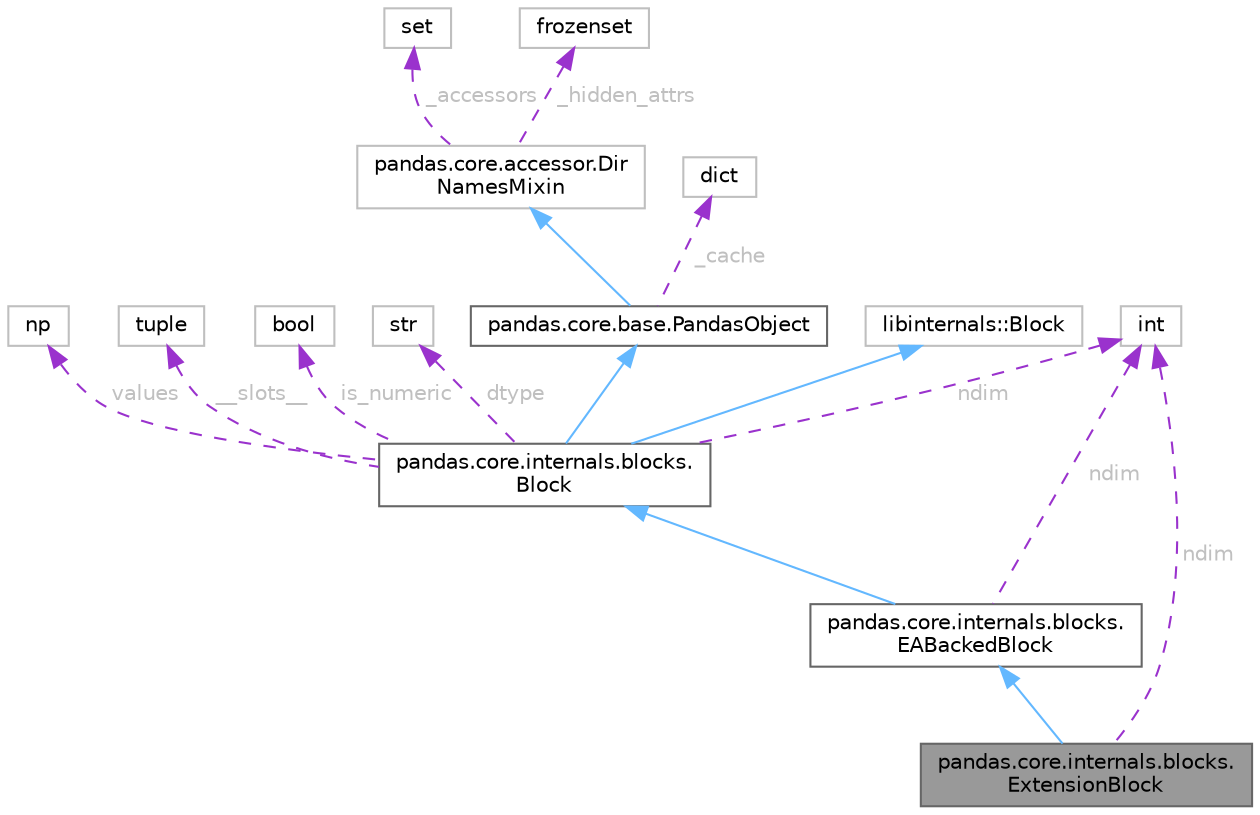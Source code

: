digraph "pandas.core.internals.blocks.ExtensionBlock"
{
 // LATEX_PDF_SIZE
  bgcolor="transparent";
  edge [fontname=Helvetica,fontsize=10,labelfontname=Helvetica,labelfontsize=10];
  node [fontname=Helvetica,fontsize=10,shape=box,height=0.2,width=0.4];
  Node1 [id="Node000001",label="pandas.core.internals.blocks.\lExtensionBlock",height=0.2,width=0.4,color="gray40", fillcolor="grey60", style="filled", fontcolor="black",tooltip=" "];
  Node2 -> Node1 [id="edge16_Node000001_Node000002",dir="back",color="steelblue1",style="solid",tooltip=" "];
  Node2 [id="Node000002",label="pandas.core.internals.blocks.\lEABackedBlock",height=0.2,width=0.4,color="gray40", fillcolor="white", style="filled",URL="$de/dac/classpandas_1_1core_1_1internals_1_1blocks_1_1EABackedBlock.html",tooltip=" "];
  Node3 -> Node2 [id="edge17_Node000002_Node000003",dir="back",color="steelblue1",style="solid",tooltip=" "];
  Node3 [id="Node000003",label="pandas.core.internals.blocks.\lBlock",height=0.2,width=0.4,color="gray40", fillcolor="white", style="filled",URL="$df/d65/classpandas_1_1core_1_1internals_1_1blocks_1_1Block.html",tooltip=" "];
  Node4 -> Node3 [id="edge18_Node000003_Node000004",dir="back",color="steelblue1",style="solid",tooltip=" "];
  Node4 [id="Node000004",label="pandas.core.base.PandasObject",height=0.2,width=0.4,color="gray40", fillcolor="white", style="filled",URL="$d9/d19/classpandas_1_1core_1_1base_1_1PandasObject.html",tooltip=" "];
  Node5 -> Node4 [id="edge19_Node000004_Node000005",dir="back",color="steelblue1",style="solid",tooltip=" "];
  Node5 [id="Node000005",label="pandas.core.accessor.Dir\lNamesMixin",height=0.2,width=0.4,color="grey75", fillcolor="white", style="filled",URL="$df/dd9/classpandas_1_1core_1_1accessor_1_1DirNamesMixin.html",tooltip=" "];
  Node6 -> Node5 [id="edge20_Node000005_Node000006",dir="back",color="darkorchid3",style="dashed",tooltip=" ",label=" _accessors",fontcolor="grey" ];
  Node6 [id="Node000006",label="set",height=0.2,width=0.4,color="grey75", fillcolor="white", style="filled",tooltip=" "];
  Node7 -> Node5 [id="edge21_Node000005_Node000007",dir="back",color="darkorchid3",style="dashed",tooltip=" ",label=" _hidden_attrs",fontcolor="grey" ];
  Node7 [id="Node000007",label="frozenset",height=0.2,width=0.4,color="grey75", fillcolor="white", style="filled",tooltip=" "];
  Node8 -> Node4 [id="edge22_Node000004_Node000008",dir="back",color="darkorchid3",style="dashed",tooltip=" ",label=" _cache",fontcolor="grey" ];
  Node8 [id="Node000008",label="dict",height=0.2,width=0.4,color="grey75", fillcolor="white", style="filled",tooltip=" "];
  Node9 -> Node3 [id="edge23_Node000003_Node000009",dir="back",color="steelblue1",style="solid",tooltip=" "];
  Node9 [id="Node000009",label="libinternals::Block",height=0.2,width=0.4,color="grey75", fillcolor="white", style="filled",tooltip=" "];
  Node10 -> Node3 [id="edge24_Node000003_Node000010",dir="back",color="darkorchid3",style="dashed",tooltip=" ",label=" values",fontcolor="grey" ];
  Node10 [id="Node000010",label="np",height=0.2,width=0.4,color="grey75", fillcolor="white", style="filled",tooltip=" "];
  Node11 -> Node3 [id="edge25_Node000003_Node000011",dir="back",color="darkorchid3",style="dashed",tooltip=" ",label=" __slots__",fontcolor="grey" ];
  Node11 [id="Node000011",label="tuple",height=0.2,width=0.4,color="grey75", fillcolor="white", style="filled",tooltip=" "];
  Node12 -> Node3 [id="edge26_Node000003_Node000012",dir="back",color="darkorchid3",style="dashed",tooltip=" ",label=" is_numeric",fontcolor="grey" ];
  Node12 [id="Node000012",label="bool",height=0.2,width=0.4,color="grey75", fillcolor="white", style="filled",tooltip=" "];
  Node13 -> Node3 [id="edge27_Node000003_Node000013",dir="back",color="darkorchid3",style="dashed",tooltip=" ",label=" dtype",fontcolor="grey" ];
  Node13 [id="Node000013",label="str",height=0.2,width=0.4,color="grey75", fillcolor="white", style="filled",tooltip=" "];
  Node14 -> Node3 [id="edge28_Node000003_Node000014",dir="back",color="darkorchid3",style="dashed",tooltip=" ",label=" ndim",fontcolor="grey" ];
  Node14 [id="Node000014",label="int",height=0.2,width=0.4,color="grey75", fillcolor="white", style="filled",tooltip=" "];
  Node14 -> Node2 [id="edge29_Node000002_Node000014",dir="back",color="darkorchid3",style="dashed",tooltip=" ",label=" ndim",fontcolor="grey" ];
  Node14 -> Node1 [id="edge30_Node000001_Node000014",dir="back",color="darkorchid3",style="dashed",tooltip=" ",label=" ndim",fontcolor="grey" ];
}
